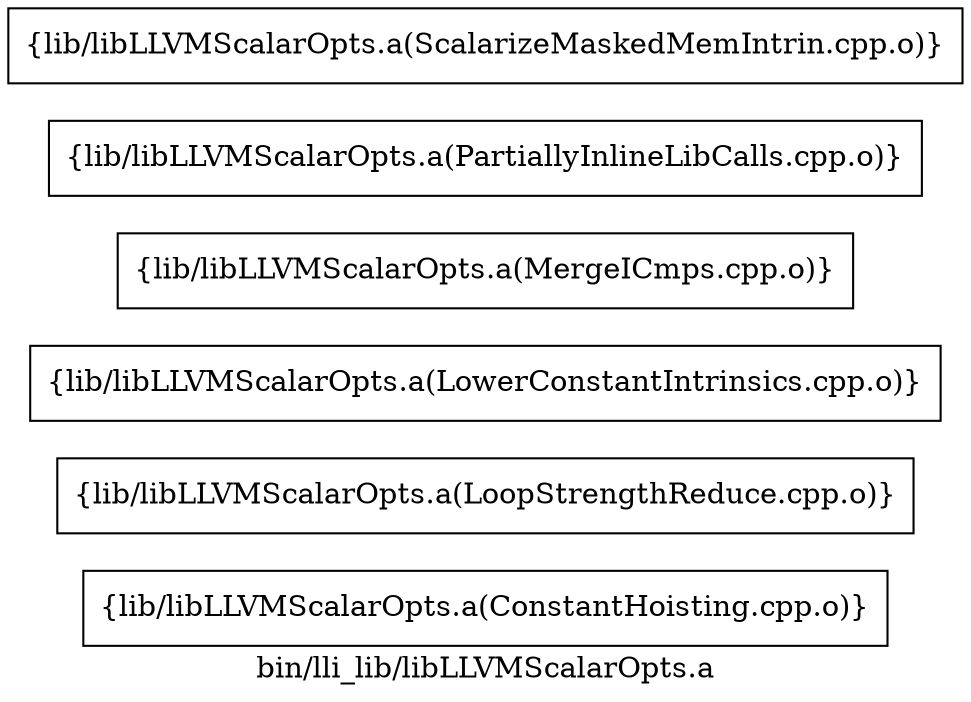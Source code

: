 digraph "bin/lli_lib/libLLVMScalarOpts.a" {
	label="bin/lli_lib/libLLVMScalarOpts.a";
	rankdir=LR;

	Node0x5559b34b8158 [shape=record,shape=box,group=0,label="{lib/libLLVMScalarOpts.a(ConstantHoisting.cpp.o)}"];
	Node0x5559b34baf98 [shape=record,shape=box,group=0,label="{lib/libLLVMScalarOpts.a(LoopStrengthReduce.cpp.o)}"];
	Node0x5559b34bc118 [shape=record,shape=box,group=0,label="{lib/libLLVMScalarOpts.a(LowerConstantIntrinsics.cpp.o)}"];
	Node0x5559b34ba1d8 [shape=record,shape=box,group=0,label="{lib/libLLVMScalarOpts.a(MergeICmps.cpp.o)}"];
	Node0x5559b34b9f08 [shape=record,shape=box,group=0,label="{lib/libLLVMScalarOpts.a(PartiallyInlineLibCalls.cpp.o)}"];
	Node0x5559b34ba728 [shape=record,shape=box,group=0,label="{lib/libLLVMScalarOpts.a(ScalarizeMaskedMemIntrin.cpp.o)}"];
}
